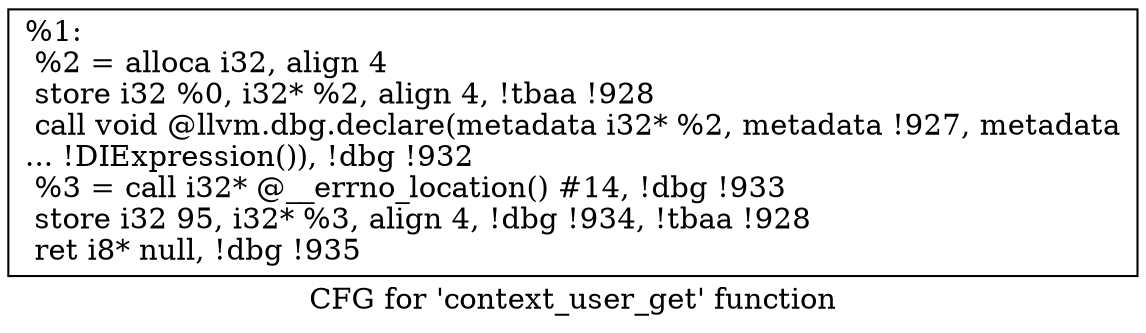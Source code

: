 digraph "CFG for 'context_user_get' function" {
	label="CFG for 'context_user_get' function";

	Node0x23763f0 [shape=record,label="{%1:\l  %2 = alloca i32, align 4\l  store i32 %0, i32* %2, align 4, !tbaa !928\l  call void @llvm.dbg.declare(metadata i32* %2, metadata !927, metadata\l... !DIExpression()), !dbg !932\l  %3 = call i32* @__errno_location() #14, !dbg !933\l  store i32 95, i32* %3, align 4, !dbg !934, !tbaa !928\l  ret i8* null, !dbg !935\l}"];
}
